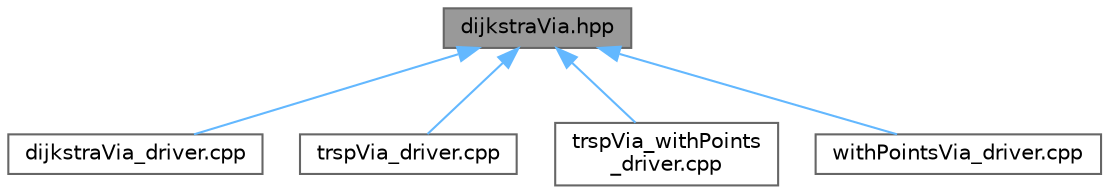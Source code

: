 digraph "dijkstraVia.hpp"
{
 // LATEX_PDF_SIZE
  bgcolor="transparent";
  edge [fontname=Helvetica,fontsize=10,labelfontname=Helvetica,labelfontsize=10];
  node [fontname=Helvetica,fontsize=10,shape=box,height=0.2,width=0.4];
  Node1 [id="Node000001",label="dijkstraVia.hpp",height=0.2,width=0.4,color="gray40", fillcolor="grey60", style="filled", fontcolor="black",tooltip=" "];
  Node1 -> Node2 [id="edge1_Node000001_Node000002",dir="back",color="steelblue1",style="solid",tooltip=" "];
  Node2 [id="Node000002",label="dijkstraVia_driver.cpp",height=0.2,width=0.4,color="grey40", fillcolor="white", style="filled",URL="$dijkstraVia__driver_8cpp.html",tooltip=" "];
  Node1 -> Node3 [id="edge2_Node000001_Node000003",dir="back",color="steelblue1",style="solid",tooltip=" "];
  Node3 [id="Node000003",label="trspVia_driver.cpp",height=0.2,width=0.4,color="grey40", fillcolor="white", style="filled",URL="$trspVia__driver_8cpp.html",tooltip=" "];
  Node1 -> Node4 [id="edge3_Node000001_Node000004",dir="back",color="steelblue1",style="solid",tooltip=" "];
  Node4 [id="Node000004",label="trspVia_withPoints\l_driver.cpp",height=0.2,width=0.4,color="grey40", fillcolor="white", style="filled",URL="$trspVia__withPoints__driver_8cpp.html",tooltip=" "];
  Node1 -> Node5 [id="edge4_Node000001_Node000005",dir="back",color="steelblue1",style="solid",tooltip=" "];
  Node5 [id="Node000005",label="withPointsVia_driver.cpp",height=0.2,width=0.4,color="grey40", fillcolor="white", style="filled",URL="$withPointsVia__driver_8cpp.html",tooltip=" "];
}
